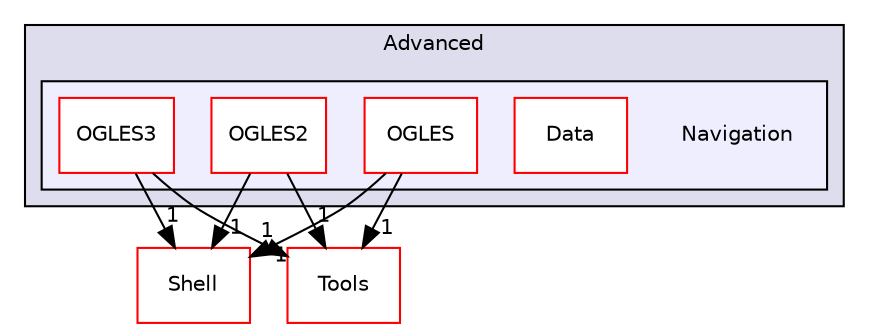 digraph "PVR/SDK_3.4/Examples/Advanced/Navigation" {
  compound=true
  node [ fontsize="10", fontname="Helvetica"];
  edge [ labelfontsize="10", labelfontname="Helvetica"];
  subgraph clusterdir_3311445bd4425c20b6c3fe25c066f270 {
    graph [ bgcolor="#ddddee", pencolor="black", label="Advanced" fontname="Helvetica", fontsize="10", URL="dir_3311445bd4425c20b6c3fe25c066f270.html"]
  subgraph clusterdir_32b74e85519c975a45363ece07a058b0 {
    graph [ bgcolor="#eeeeff", pencolor="black", label="" URL="dir_32b74e85519c975a45363ece07a058b0.html"];
    dir_32b74e85519c975a45363ece07a058b0 [shape=plaintext label="Navigation"];
    dir_037986413f8e3e9aba407a4e04815d7d [shape=box label="Data" color="red" fillcolor="white" style="filled" URL="dir_037986413f8e3e9aba407a4e04815d7d.html"];
    dir_1d597a2f9a90c29931e54897b2f785fa [shape=box label="OGLES" color="red" fillcolor="white" style="filled" URL="dir_1d597a2f9a90c29931e54897b2f785fa.html"];
    dir_b85e258e82b35e5609cea38ad3e50213 [shape=box label="OGLES2" color="red" fillcolor="white" style="filled" URL="dir_b85e258e82b35e5609cea38ad3e50213.html"];
    dir_149dc3c538f3ec1233c045c8fcee67e9 [shape=box label="OGLES3" color="red" fillcolor="white" style="filled" URL="dir_149dc3c538f3ec1233c045c8fcee67e9.html"];
  }
  }
  dir_de41955a66a331b990d60d5323117a97 [shape=box label="Shell" fillcolor="white" style="filled" color="red" URL="dir_de41955a66a331b990d60d5323117a97.html"];
  dir_5222bd6691dac9df766f8a52293393a2 [shape=box label="Tools" fillcolor="white" style="filled" color="red" URL="dir_5222bd6691dac9df766f8a52293393a2.html"];
  dir_b85e258e82b35e5609cea38ad3e50213->dir_de41955a66a331b990d60d5323117a97 [headlabel="1", labeldistance=1.5 headhref="dir_000592_000133.html"];
  dir_b85e258e82b35e5609cea38ad3e50213->dir_5222bd6691dac9df766f8a52293393a2 [headlabel="1", labeldistance=1.5 headhref="dir_000592_001762.html"];
  dir_149dc3c538f3ec1233c045c8fcee67e9->dir_de41955a66a331b990d60d5323117a97 [headlabel="1", labeldistance=1.5 headhref="dir_000594_000133.html"];
  dir_149dc3c538f3ec1233c045c8fcee67e9->dir_5222bd6691dac9df766f8a52293393a2 [headlabel="1", labeldistance=1.5 headhref="dir_000594_001762.html"];
  dir_1d597a2f9a90c29931e54897b2f785fa->dir_de41955a66a331b990d60d5323117a97 [headlabel="1", labeldistance=1.5 headhref="dir_000910_000133.html"];
  dir_1d597a2f9a90c29931e54897b2f785fa->dir_5222bd6691dac9df766f8a52293393a2 [headlabel="1", labeldistance=1.5 headhref="dir_000910_001762.html"];
}
